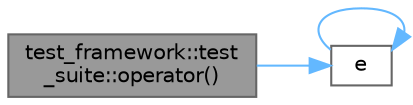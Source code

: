 digraph "test_framework::test_suite::operator()"
{
 // LATEX_PDF_SIZE
  bgcolor="transparent";
  edge [fontname=Helvetica,fontsize=10,labelfontname=Helvetica,labelfontsize=10];
  node [fontname=Helvetica,fontsize=10,shape=box,height=0.2,width=0.4];
  rankdir="LR";
  Node1 [id="Node000001",label="test_framework::test\l_suite::operator()",height=0.2,width=0.4,color="gray40", fillcolor="grey60", style="filled", fontcolor="black",tooltip=" "];
  Node1 -> Node2 [id="edge1_Node000001_Node000002",color="steelblue1",style="solid",tooltip=" "];
  Node2 [id="Node000002",label="e",height=0.2,width=0.4,color="grey40", fillcolor="white", style="filled",URL="$_cwise__array__power__array_8cpp.html#a9cb86ff854760bf91a154f2724a9101d",tooltip=" "];
  Node2 -> Node2 [id="edge2_Node000002_Node000002",color="steelblue1",style="solid",tooltip=" "];
}
